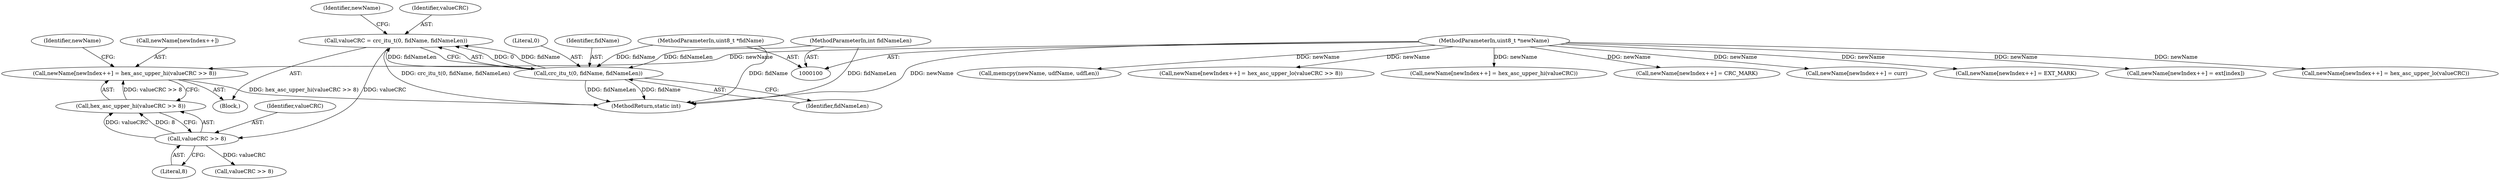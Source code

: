 digraph "0_linux_0e5cc9a40ada6046e6bc3bdfcd0c0d7e4b706b14_4@pointer" {
"1000403" [label="(Call,newName[newIndex++] = hex_asc_upper_hi(valueCRC >> 8))"];
"1000408" [label="(Call,hex_asc_upper_hi(valueCRC >> 8))"];
"1000409" [label="(Call,valueCRC >> 8)"];
"1000397" [label="(Call,valueCRC = crc_itu_t(0, fidName, fidNameLen))"];
"1000399" [label="(Call,crc_itu_t(0, fidName, fidNameLen))"];
"1000105" [label="(MethodParameterIn,uint8_t *fidName)"];
"1000106" [label="(MethodParameterIn,int fidNameLen)"];
"1000101" [label="(MethodParameterIn,uint8_t *newName)"];
"1000255" [label="(Call,newName[newIndex++] = curr)"];
"1000400" [label="(Literal,0)"];
"1000267" [label="(Block,)"];
"1000438" [label="(Call,newName[newIndex++] = EXT_MARK)"];
"1000409" [label="(Call,valueCRC >> 8)"];
"1000463" [label="(MethodReturn,static int)"];
"1000411" [label="(Literal,8)"];
"1000399" [label="(Call,crc_itu_t(0, fidName, fidNameLen))"];
"1000105" [label="(MethodParameterIn,uint8_t *fidName)"];
"1000453" [label="(Call,newName[newIndex++] = ext[index])"];
"1000418" [label="(Call,valueCRC >> 8)"];
"1000408" [label="(Call,hex_asc_upper_hi(valueCRC >> 8))"];
"1000397" [label="(Call,valueCRC = crc_itu_t(0, fidName, fidNameLen))"];
"1000410" [label="(Identifier,valueCRC)"];
"1000402" [label="(Identifier,fidNameLen)"];
"1000428" [label="(Call,newName[newIndex++] = hex_asc_upper_lo(valueCRC))"];
"1000405" [label="(Identifier,newName)"];
"1000106" [label="(MethodParameterIn,int fidNameLen)"];
"1000101" [label="(MethodParameterIn,uint8_t *newName)"];
"1000158" [label="(Call,memcpy(newName, udfName, udfLen))"];
"1000412" [label="(Call,newName[newIndex++] = hex_asc_upper_lo(valueCRC >> 8))"];
"1000421" [label="(Call,newName[newIndex++] = hex_asc_upper_hi(valueCRC))"];
"1000398" [label="(Identifier,valueCRC)"];
"1000401" [label="(Identifier,fidName)"];
"1000404" [label="(Call,newName[newIndex++])"];
"1000403" [label="(Call,newName[newIndex++] = hex_asc_upper_hi(valueCRC >> 8))"];
"1000391" [label="(Call,newName[newIndex++] = CRC_MARK)"];
"1000414" [label="(Identifier,newName)"];
"1000403" -> "1000267"  [label="AST: "];
"1000403" -> "1000408"  [label="CFG: "];
"1000404" -> "1000403"  [label="AST: "];
"1000408" -> "1000403"  [label="AST: "];
"1000414" -> "1000403"  [label="CFG: "];
"1000403" -> "1000463"  [label="DDG: hex_asc_upper_hi(valueCRC >> 8)"];
"1000408" -> "1000403"  [label="DDG: valueCRC >> 8"];
"1000101" -> "1000403"  [label="DDG: newName"];
"1000408" -> "1000409"  [label="CFG: "];
"1000409" -> "1000408"  [label="AST: "];
"1000409" -> "1000408"  [label="DDG: valueCRC"];
"1000409" -> "1000408"  [label="DDG: 8"];
"1000409" -> "1000411"  [label="CFG: "];
"1000410" -> "1000409"  [label="AST: "];
"1000411" -> "1000409"  [label="AST: "];
"1000397" -> "1000409"  [label="DDG: valueCRC"];
"1000409" -> "1000418"  [label="DDG: valueCRC"];
"1000397" -> "1000267"  [label="AST: "];
"1000397" -> "1000399"  [label="CFG: "];
"1000398" -> "1000397"  [label="AST: "];
"1000399" -> "1000397"  [label="AST: "];
"1000405" -> "1000397"  [label="CFG: "];
"1000397" -> "1000463"  [label="DDG: crc_itu_t(0, fidName, fidNameLen)"];
"1000399" -> "1000397"  [label="DDG: 0"];
"1000399" -> "1000397"  [label="DDG: fidName"];
"1000399" -> "1000397"  [label="DDG: fidNameLen"];
"1000399" -> "1000402"  [label="CFG: "];
"1000400" -> "1000399"  [label="AST: "];
"1000401" -> "1000399"  [label="AST: "];
"1000402" -> "1000399"  [label="AST: "];
"1000399" -> "1000463"  [label="DDG: fidName"];
"1000399" -> "1000463"  [label="DDG: fidNameLen"];
"1000105" -> "1000399"  [label="DDG: fidName"];
"1000106" -> "1000399"  [label="DDG: fidNameLen"];
"1000105" -> "1000100"  [label="AST: "];
"1000105" -> "1000463"  [label="DDG: fidName"];
"1000106" -> "1000100"  [label="AST: "];
"1000106" -> "1000463"  [label="DDG: fidNameLen"];
"1000101" -> "1000100"  [label="AST: "];
"1000101" -> "1000463"  [label="DDG: newName"];
"1000101" -> "1000158"  [label="DDG: newName"];
"1000101" -> "1000255"  [label="DDG: newName"];
"1000101" -> "1000391"  [label="DDG: newName"];
"1000101" -> "1000412"  [label="DDG: newName"];
"1000101" -> "1000421"  [label="DDG: newName"];
"1000101" -> "1000428"  [label="DDG: newName"];
"1000101" -> "1000438"  [label="DDG: newName"];
"1000101" -> "1000453"  [label="DDG: newName"];
}
